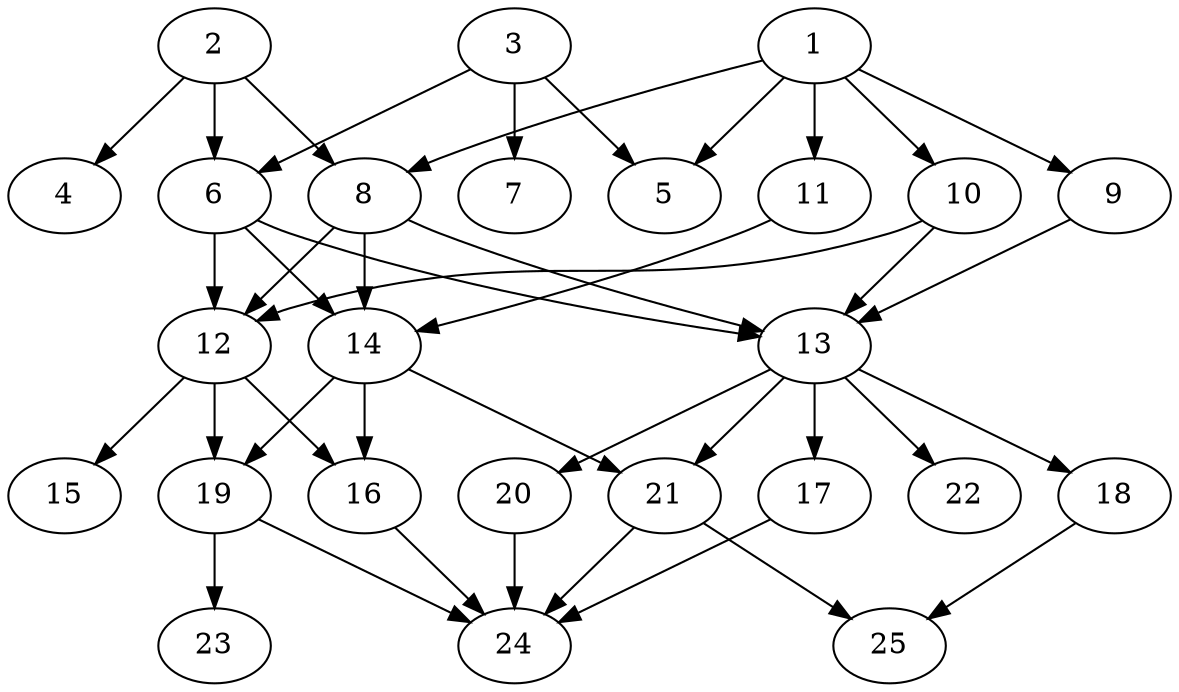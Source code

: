 // DAG (tier=2-normal, mode=compute, n=25, ccr=0.358, fat=0.577, density=0.571, regular=0.448, jump=0.128, mindata=524288, maxdata=8388608)
// DAG automatically generated by daggen at Sun Aug 24 16:33:33 2025
// /home/ermia/Project/Environments/daggen/bin/daggen --dot --ccr 0.358 --fat 0.577 --regular 0.448 --density 0.571 --jump 0.128 --mindata 524288 --maxdata 8388608 -n 25 
digraph G {
  1 [size="204692128974902720", alpha="0.04", expect_size="102346064487451360"]
  1 -> 5 [size ="107031792975872"]
  1 -> 8 [size ="107031792975872"]
  1 -> 9 [size ="107031792975872"]
  1 -> 10 [size ="107031792975872"]
  1 -> 11 [size ="107031792975872"]
  2 [size="18651963469998296", alpha="0.08", expect_size="9325981734999148"]
  2 -> 4 [size ="358684471328768"]
  2 -> 6 [size ="358684471328768"]
  2 -> 8 [size ="358684471328768"]
  3 [size="2979421970917636", alpha="0.07", expect_size="1489710985458818"]
  3 -> 5 [size ="2329759711232"]
  3 -> 6 [size ="2329759711232"]
  3 -> 7 [size ="2329759711232"]
  4 [size="58240030124442840", alpha="0.16", expect_size="29120015062221420"]
  5 [size="2286748822519703", alpha="0.13", expect_size="1143374411259851"]
  6 [size="8928315713674008", alpha="0.14", expect_size="4464157856837004"]
  6 -> 12 [size ="146709405499392"]
  6 -> 13 [size ="146709405499392"]
  6 -> 14 [size ="146709405499392"]
  7 [size="502717785315475456000", alpha="0.17", expect_size="251358892657737728000"]
  8 [size="6854525728772600", alpha="0.18", expect_size="3427262864386300"]
  8 -> 12 [size ="155394064252928"]
  8 -> 13 [size ="155394064252928"]
  8 -> 14 [size ="155394064252928"]
  9 [size="21181460586998792192", alpha="0.01", expect_size="10590730293499396096"]
  9 -> 13 [size ="61243582840832"]
  10 [size="265429185669705498624", alpha="0.15", expect_size="132714592834852749312"]
  10 -> 12 [size ="330411968299008"]
  10 -> 13 [size ="330411968299008"]
  11 [size="3525672198315554", alpha="0.02", expect_size="1762836099157777"]
  11 -> 14 [size ="338143119147008"]
  12 [size="103309047807158624", alpha="0.09", expect_size="51654523903579312"]
  12 -> 15 [size ="39391972032512"]
  12 -> 16 [size ="39391972032512"]
  12 -> 19 [size ="39391972032512"]
  13 [size="265683022935593320448", alpha="0.05", expect_size="132841511467796660224"]
  13 -> 17 [size ="330622589468672"]
  13 -> 18 [size ="330622589468672"]
  13 -> 20 [size ="330622589468672"]
  13 -> 21 [size ="330622589468672"]
  13 -> 22 [size ="330622589468672"]
  14 [size="75584808752288628736", alpha="0.08", expect_size="37792404376144314368"]
  14 -> 16 [size ="143014366281728"]
  14 -> 19 [size ="143014366281728"]
  14 -> 21 [size ="143014366281728"]
  15 [size="37014128302886720", alpha="0.12", expect_size="18507064151443360"]
  16 [size="73596206313678688", alpha="0.13", expect_size="36798103156839344"]
  16 -> 24 [size ="93076311769088"]
  17 [size="4753563812009869312", alpha="0.18", expect_size="2376781906004934656"]
  17 -> 24 [size ="22617062899712"]
  18 [size="453891405777993728000", alpha="0.13", expect_size="226945702888996864000"]
  18 -> 25 [size ="472488555315200"]
  19 [size="2225449496776656", alpha="0.09", expect_size="1112724748388328"]
  19 -> 23 [size ="43530869276672"]
  19 -> 24 [size ="43530869276672"]
  20 [size="253311236911017230336", alpha="0.10", expect_size="126655618455508615168"]
  20 -> 24 [size ="320277397372928"]
  21 [size="1533772254255488", alpha="0.13", expect_size="766886127127744"]
  21 -> 24 [size ="24129126268928"]
  21 -> 25 [size ="24129126268928"]
  22 [size="231117431837051322368", alpha="0.17", expect_size="115558715918525661184"]
  23 [size="2463219771585234", alpha="0.15", expect_size="1231609885792617"]
  24 [size="403661692463028352", alpha="0.12", expect_size="201830846231514176"]
  25 [size="3139180144293138", alpha="0.10", expect_size="1569590072146569"]
}